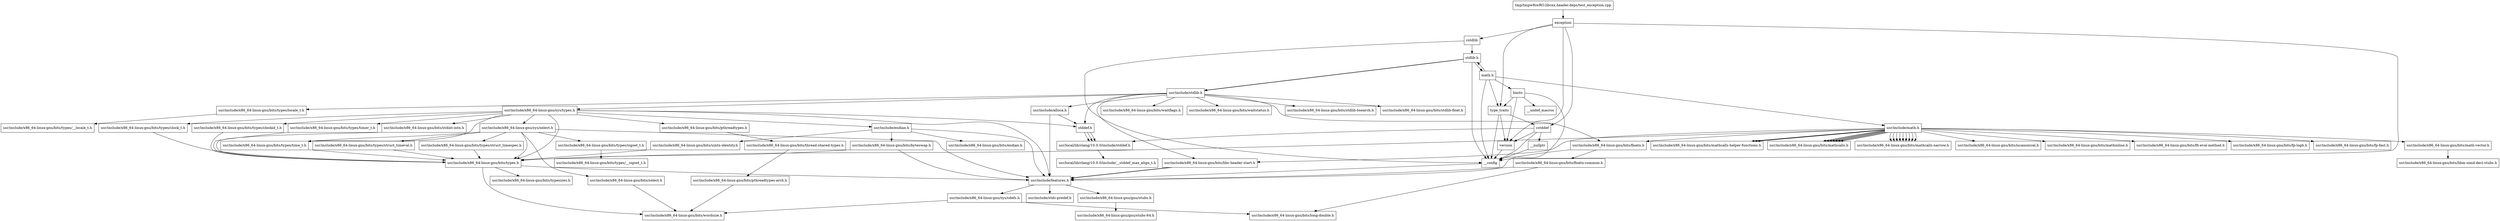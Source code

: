digraph "dependencies" {
  header_1 [ shape="box", label="exception"];
  header_0 [ shape="box", label="tmp/tmpw8iwRO.libcxx.header.deps/test_exception.cpp"];
  header_2 [ shape="box", label="__config"];
  header_3 [ shape="box", label="usr/include/features.h"];
  header_4 [ shape="box", label="usr/include/stdc-predef.h"];
  header_5 [ shape="box", label="usr/include/x86_64-linux-gnu/sys/cdefs.h"];
  header_6 [ shape="box", label="usr/include/x86_64-linux-gnu/bits/wordsize.h"];
  header_7 [ shape="box", label="usr/include/x86_64-linux-gnu/bits/long-double.h"];
  header_8 [ shape="box", label="usr/include/x86_64-linux-gnu/gnu/stubs.h"];
  header_9 [ shape="box", label="usr/include/x86_64-linux-gnu/gnu/stubs-64.h"];
  header_11 [ shape="box", label="cstddef"];
  header_12 [ shape="box", label="version"];
  header_13 [ shape="box", label="usr/local/lib/clang/10.0.0/include/stddef.h"];
  header_14 [ shape="box", label="usr/local/lib/clang/10.0.0/include/__stddef_max_align_t.h"];
  header_15 [ shape="box", label="__nullptr"];
  header_16 [ shape="box", label="cstdlib"];
  header_17 [ shape="box", label="stdlib.h"];
  header_18 [ shape="box", label="usr/include/stdlib.h"];
  header_19 [ shape="box", label="usr/include/x86_64-linux-gnu/bits/libc-header-start.h"];
  header_20 [ shape="box", label="stddef.h"];
  header_21 [ shape="box", label="usr/include/x86_64-linux-gnu/bits/waitflags.h"];
  header_22 [ shape="box", label="usr/include/x86_64-linux-gnu/bits/waitstatus.h"];
  header_23 [ shape="box", label="usr/include/x86_64-linux-gnu/bits/floatn.h"];
  header_24 [ shape="box", label="usr/include/x86_64-linux-gnu/bits/floatn-common.h"];
  header_25 [ shape="box", label="usr/include/x86_64-linux-gnu/bits/types/locale_t.h"];
  header_26 [ shape="box", label="usr/include/x86_64-linux-gnu/bits/types/__locale_t.h"];
  header_27 [ shape="box", label="usr/include/x86_64-linux-gnu/sys/types.h"];
  header_28 [ shape="box", label="usr/include/x86_64-linux-gnu/bits/types.h"];
  header_29 [ shape="box", label="usr/include/x86_64-linux-gnu/bits/typesizes.h"];
  header_30 [ shape="box", label="usr/include/x86_64-linux-gnu/bits/types/clock_t.h"];
  header_31 [ shape="box", label="usr/include/x86_64-linux-gnu/bits/types/clockid_t.h"];
  header_32 [ shape="box", label="usr/include/x86_64-linux-gnu/bits/types/time_t.h"];
  header_33 [ shape="box", label="usr/include/x86_64-linux-gnu/bits/types/timer_t.h"];
  header_34 [ shape="box", label="usr/include/x86_64-linux-gnu/bits/stdint-intn.h"];
  header_35 [ shape="box", label="usr/include/endian.h"];
  header_36 [ shape="box", label="usr/include/x86_64-linux-gnu/bits/endian.h"];
  header_37 [ shape="box", label="usr/include/x86_64-linux-gnu/bits/byteswap.h"];
  header_38 [ shape="box", label="usr/include/x86_64-linux-gnu/bits/uintn-identity.h"];
  header_39 [ shape="box", label="usr/include/x86_64-linux-gnu/sys/select.h"];
  header_40 [ shape="box", label="usr/include/x86_64-linux-gnu/bits/select.h"];
  header_41 [ shape="box", label="usr/include/x86_64-linux-gnu/bits/types/sigset_t.h"];
  header_42 [ shape="box", label="usr/include/x86_64-linux-gnu/bits/types/__sigset_t.h"];
  header_43 [ shape="box", label="usr/include/x86_64-linux-gnu/bits/types/struct_timeval.h"];
  header_44 [ shape="box", label="usr/include/x86_64-linux-gnu/bits/types/struct_timespec.h"];
  header_45 [ shape="box", label="usr/include/x86_64-linux-gnu/bits/pthreadtypes.h"];
  header_46 [ shape="box", label="usr/include/x86_64-linux-gnu/bits/thread-shared-types.h"];
  header_47 [ shape="box", label="usr/include/x86_64-linux-gnu/bits/pthreadtypes-arch.h"];
  header_48 [ shape="box", label="usr/include/alloca.h"];
  header_49 [ shape="box", label="usr/include/x86_64-linux-gnu/bits/stdlib-bsearch.h"];
  header_50 [ shape="box", label="usr/include/x86_64-linux-gnu/bits/stdlib-float.h"];
  header_51 [ shape="box", label="math.h"];
  header_52 [ shape="box", label="usr/include/math.h"];
  header_53 [ shape="box", label="usr/include/x86_64-linux-gnu/bits/math-vector.h"];
  header_54 [ shape="box", label="usr/include/x86_64-linux-gnu/bits/libm-simd-decl-stubs.h"];
  header_55 [ shape="box", label="usr/include/x86_64-linux-gnu/bits/flt-eval-method.h"];
  header_56 [ shape="box", label="usr/include/x86_64-linux-gnu/bits/fp-logb.h"];
  header_57 [ shape="box", label="usr/include/x86_64-linux-gnu/bits/fp-fast.h"];
  header_58 [ shape="box", label="usr/include/x86_64-linux-gnu/bits/mathcalls-helper-functions.h"];
  header_59 [ shape="box", label="usr/include/x86_64-linux-gnu/bits/mathcalls.h"];
  header_60 [ shape="box", label="usr/include/x86_64-linux-gnu/bits/mathcalls-narrow.h"];
  header_61 [ shape="box", label="usr/include/x86_64-linux-gnu/bits/iscanonical.h"];
  header_62 [ shape="box", label="usr/include/x86_64-linux-gnu/bits/mathinline.h"];
  header_63 [ shape="box", label="type_traits"];
  header_64 [ shape="box", label="limits"];
  header_65 [ shape="box", label="__undef_macros"];
  header_34 -> header_28;
  header_43 -> header_28;
  header_0 -> header_1;
  header_51 -> header_2;
  header_51 -> header_17;
  header_51 -> header_52;
  header_51 -> header_63;
  header_51 -> header_64;
  header_46 -> header_47;
  header_39 -> header_3;
  header_39 -> header_28;
  header_39 -> header_40;
  header_39 -> header_41;
  header_39 -> header_32;
  header_39 -> header_43;
  header_39 -> header_44;
  header_28 -> header_3;
  header_28 -> header_6;
  header_28 -> header_29;
  header_31 -> header_28;
  header_27 -> header_3;
  header_27 -> header_28;
  header_27 -> header_30;
  header_27 -> header_31;
  header_27 -> header_32;
  header_27 -> header_33;
  header_27 -> header_20;
  header_27 -> header_34;
  header_27 -> header_35;
  header_27 -> header_39;
  header_27 -> header_45;
  header_44 -> header_28;
  header_41 -> header_42;
  header_63 -> header_2;
  header_63 -> header_11;
  header_63 -> header_12;
  header_45 -> header_46;
  header_53 -> header_54;
  header_47 -> header_6;
  header_32 -> header_28;
  header_48 -> header_3;
  header_48 -> header_20;
  header_18 -> header_19;
  header_18 -> header_20;
  header_18 -> header_21;
  header_18 -> header_22;
  header_18 -> header_23;
  header_18 -> header_25;
  header_18 -> header_27;
  header_18 -> header_48;
  header_18 -> header_49;
  header_18 -> header_50;
  header_38 -> header_28;
  header_1 -> header_2;
  header_1 -> header_11;
  header_1 -> header_16;
  header_1 -> header_63;
  header_1 -> header_12;
  header_17 -> header_2;
  header_17 -> header_18;
  header_17 -> header_51;
  header_17 -> header_18;
  header_12 -> header_2;
  header_64 -> header_2;
  header_64 -> header_63;
  header_64 -> header_65;
  header_64 -> header_12;
  header_16 -> header_2;
  header_16 -> header_17;
  header_19 -> header_3;
  header_19 -> header_3;
  header_25 -> header_26;
  header_24 -> header_3;
  header_24 -> header_7;
  header_30 -> header_28;
  header_52 -> header_19;
  header_52 -> header_28;
  header_52 -> header_53;
  header_52 -> header_23;
  header_52 -> header_55;
  header_52 -> header_56;
  header_52 -> header_57;
  header_52 -> header_58;
  header_52 -> header_59;
  header_52 -> header_58;
  header_52 -> header_59;
  header_52 -> header_58;
  header_52 -> header_59;
  header_52 -> header_59;
  header_52 -> header_59;
  header_52 -> header_59;
  header_52 -> header_59;
  header_52 -> header_60;
  header_52 -> header_60;
  header_52 -> header_60;
  header_52 -> header_60;
  header_52 -> header_60;
  header_52 -> header_60;
  header_52 -> header_60;
  header_52 -> header_60;
  header_52 -> header_60;
  header_52 -> header_61;
  header_52 -> header_62;
  header_3 -> header_4;
  header_3 -> header_5;
  header_3 -> header_8;
  header_2 -> header_3;
  header_8 -> header_9;
  header_11 -> header_2;
  header_11 -> header_12;
  header_11 -> header_13;
  header_11 -> header_15;
  header_23 -> header_3;
  header_23 -> header_24;
  header_20 -> header_13;
  header_20 -> header_13;
  header_20 -> header_13;
  header_37 -> header_3;
  header_37 -> header_28;
  header_13 -> header_14;
  header_33 -> header_28;
  header_40 -> header_6;
  header_15 -> header_2;
  header_5 -> header_6;
  header_5 -> header_7;
  header_35 -> header_3;
  header_35 -> header_36;
  header_35 -> header_37;
  header_35 -> header_38;
}
